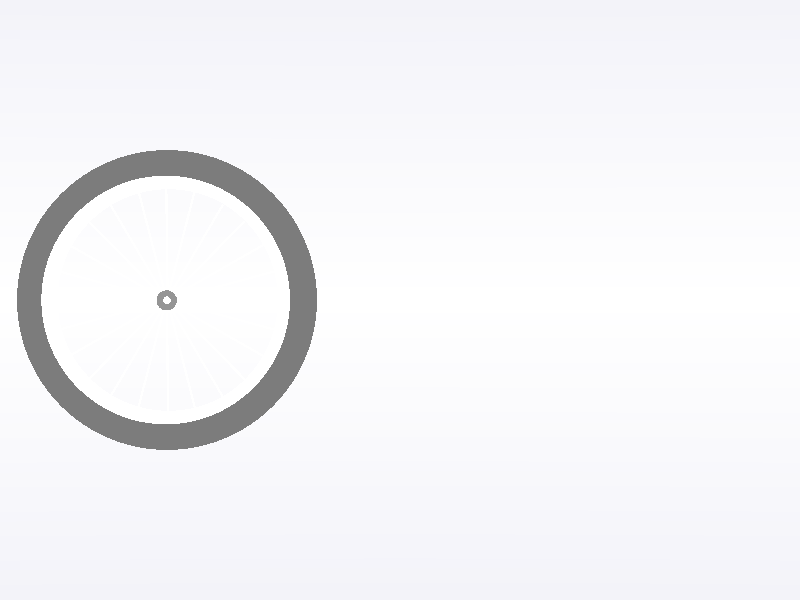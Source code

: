  // PoVRay 3.7 Scene File " ... .pov"
// author:  ...
// date:    ...
//------------------------------------------------------------------------
#version 3.7;
global_settings{ assumed_gamma 1.0 }
#default{ finish{ ambient 0.1 diffuse 0.9 }} 
//------------------------------------------------------------------------
#include "colors.inc"
#include "textures.inc"
#include "glass.inc"
#include "metals.inc"
#include "golds.inc"
#include "stones.inc"
#include "woods.inc"
#include "shapes.inc"
#include "shapes2.inc"
#include "functions.inc"
#include "math.inc"
#include "transforms.inc"


#declare Camera_centro_roda_dianteira = camera {angle 15     
                            location  <-1.5, 0.8 , 15>
                            right    -x*image_width/image_height
                            look_at   <-1.5 , 0.8 , 0.0>}
                            
                            
                            
                                                         
                   
camera{Camera_centro_roda_dianteira  }
//------------------------------------------------------------------------
// sun -------------------------------------------------------------------
light_source{<1500,2500, 2500> color White}
// sky -------------------------------------------------------------------
sky_sphere{ pigment{ gradient <0,1,0>
                     color_map{ [0   color rgb<1,1,1>         ]//White
                                [0.4 color rgb<0.14,0.14,0.56>]//~Navy
                                [0.6 color rgb<0.14,0.14,0.56>]//~Navy
                                [1.0 color rgb<1,1,1>         ]//White
                              }
                     scale 2 }
           } // end of sky_sphere 
//------------------------------------------------------------------------




// ground -----------------------------------------------------------------
//---------------------------------<<< settings of squared plane dimensions
#declare RasterScale = 1.0;
#declare RasterHalfLine  = 0.035;  
#declare RasterHalfLineZ = 0.035; 
//-------------------------------------------------------------------------
#macro Raster(RScale, HLine) 
       pigment{ gradient x scale RScale
                color_map{[0.000   color rgbt<1,1,1,0>*0.6]
                          [0+HLine color rgbt<1,1,1,0>*0.6]
                          [0+HLine color rgbt<1,1,1,1>]
                          [1-HLine color rgbt<1,1,1,1>]
                          [1-HLine color rgbt<1,1,1,0>*0.6]
                          [1.000   color rgbt<1,1,1,0>*0.6]} }
 #end// of Raster(RScale, HLine)-macro                
                 
                 
                 
#declare cor_roda = pigment {color rgb<1.1,1.1,1.1>};
#declare finish_roda = finish {
                            ambient 0.1
                            diffuse 1
                            reflection 0.002
                            specular 0.2 
                            metallic
                         }    
                         
#declare cor_central_roda = pigment {color rgb<0.3,0.3,0.3>};

#declare roda_dianteira = union { 
         union{ 
            // Roda       
            difference{
                 cylinder {
                    <0.4, 0.8, -0.09>,    // Ponto inicial
                    <0.4, 0.8, 0.09>,  // Ponto final
                    0.61       // Raio
                    texture {
                        pigment { cor_roda } 
                        finish { finish_roda}
                    }
                }
                  
                  
                  cylinder {
                    <0.4, 0.8, -0.095>,    // Ponto inicial
                    <0.4, 0.8, 0.095>,  // Ponto final
                    0.55       // Raio
                    texture {
                        pigment { cor_roda} 
                        finish { finish_roda}
                    }
                }
            
            } 
                   
           
                                                                                            
                     
            //Aros roda dianteira
            union { 
                union{ 
                // Central roda dianteira
                   torus {
                    0.035, 0.015
                    texture {
                            pigment { cor_central_roda }
                            finish {
                                ambient 0.1
                                diffuse 0.2
                                reflection 0.0009 
                            }
                        }
                        scale <1,1,1> rotate<90,0,0>
                    }
                    
                      scale<0,0,0.4>
                      translate <0.398,0.798,0> 
                
                    }
                     union{ 
                // Central roda dianteira
                   torus {
                    0.035, 0.015
                    texture {
                            pigment { cor_central_roda }
                            finish {
                                ambient 0.1
                                diffuse 0.2
                                reflection 0.0009 
                            }
                        }
                        scale <1,1,1> rotate<90,0,0>
                    }
                    
                      scale<0,0,0.4>
                      translate <0.398,0.798,-0.03> 
                
                    }
            }
            
         
         #declare grossura_aros = 0.0055;
         #declare ini_pares = 0.0;
         #declare fim_pares = -0.06;
         #declare ini_impar = -0.03;
         #declare fim_impar = 0.055;

        //Aros roda dianteira
        union {
        
              
            union{ 
                cylinder {<0.35, 0.8, ini_impar>, <-0.15, 0.8, fim_impar>,grossura_aros texture {pigment { cor_roda } finish { finish_roda}}} 
                cylinder {<0.45, 0.8, ini_pares>, <0.95, 0.8, fim_pares>,grossura_aros texture {pigment { cor_roda } finish { finish_roda}}}
                cylinder {<0.40, 0.85, ini_impar>, <0.40, 1.39, fim_impar>,grossura_aros texture {pigment { cor_roda } finish { finish_roda}}}
                cylinder {<0.40, 0.75, ini_pares>, <0.40, 0.25, fim_pares>,grossura_aros texture {pigment { cor_roda } finish { finish_roda}}}
            }
            
             union{ 
                cylinder {<0.35, 0.8, ini_pares>, <-0.15, 0.8, fim_pares>,grossura_aros texture {pigment { cor_roda } finish { finish_roda}}}
                cylinder { <0.45, 0.8, ini_impar>, <0.95, 0.8, fim_impar>,grossura_aros texture {pigment { cor_roda } finish { finish_roda}}}
                cylinder {<0.40, 0.85, ini_pares>, <0.40, 1.39, fim_pares>,grossura_aros texture {pigment { cor_roda } finish { finish_roda}}}
                cylinder {<0.40, 0.75, ini_impar>, <0.40, 0.25, fim_impar>,grossura_aros texture {pigment { cor_roda } finish { finish_roda}}}
                rotate <0,0,15>   translate <0.220,-0.0785,0>
            }
            
            union{   
                cylinder {<0.35, 0.8, ini_impar>, <-0.15, 0.8, fim_impar>,grossura_aros texture {pigment { cor_roda } finish { finish_roda}}}
                cylinder { <0.45, 0.8, ini_pares>, <0.95, 0.8, fim_pares>,grossura_aros texture {pigment { cor_roda } finish { finish_roda}}}
                cylinder {<0.40, 0.85, ini_impar>, <0.40, 1.39, fim_impar>,grossura_aros texture {pigment { cor_roda } finish { finish_roda}}}
                cylinder {<0.40, 0.75, ini_pares>, <0.40, 0.25, fim_pares>,grossura_aros texture {pigment { cor_roda } finish { finish_roda}}}
                rotate <0,0,30>   translate <0.45,-0.095,0>
            }
            
            union{   
                cylinder {<0.35, 0.8, ini_pares>, <-0.15, 0.8, fim_pares>,grossura_aros texture {pigment { cor_roda } finish { finish_roda}}}
                cylinder { <0.45, 0.8, ini_impar>, <0.95, 0.8, fim_impar>,grossura_aros texture {pigment { cor_roda } finish { finish_roda}}}
                cylinder {<0.40, 0.85, ini_pares>, <0.40, 1.39, fim_pares>,grossura_aros texture {pigment { cor_roda } finish { finish_roda}}}
                cylinder {<0.40, 0.75, ini_impar>, <0.40, 0.25, fim_impar>,grossura_aros texture {pigment { cor_roda } finish { finish_roda}}}
                rotate <0,0,45>   translate <0.68,-0.05,0>
            }
            
            
            union{ 
                cylinder {<0.35, 0.8, ini_impar>, <-0.15, 0.8, fim_impar>,grossura_aros texture {pigment { cor_roda } finish { finish_roda}}}
                cylinder { <0.45, 0.8, ini_pares>, <0.95, 0.8, fim_pares>,grossura_aros texture {pigment { cor_roda } finish { finish_roda}}}
                cylinder {<0.40, 0.85, ini_impar>, <0.40, 1.39, fim_impar>,grossura_aros texture {pigment { cor_roda } finish { finish_roda}}}
                cylinder {<0.40, 0.75, ini_pares>, <0.40, 0.25, fim_pares>,grossura_aros texture {pigment { cor_roda } finish { finish_roda}}}
                rotate <0,0,60>   translate <0.89,0.05,0>
            }
            
            union{   
                cylinder {<0.35, 0.8, ini_pares>, <-0.15, 0.8, fim_pares>,grossura_aros texture {pigment { cor_roda } finish { finish_roda}}} 
                cylinder { <0.45, 0.8, ini_impar>, <0.95, 0.8, fim_impar>,grossura_aros texture {pigment { cor_roda } finish { finish_roda}}}
                cylinder {<0.40, 0.85, ini_pares>, <0.40, 1.39, fim_pares>,grossura_aros texture {pigment { cor_roda } finish { finish_roda}}} 
                cylinder {<0.40, 0.75, ini_impar>, <0.40, 0.25, fim_impar>,grossura_aros texture {pigment { cor_roda } finish { finish_roda}}}
                rotate <0,0,75>   translate <1.065,0.205,0>
            }
                  
             
        
        } 
            translate <-0.40,-0.80,0> 
            
            
            
           }  
            // Pneu dianteiro        
        torus {
            0.35, 0.05
            texture {
                pigment { color rgb<0.2,0.2,0.2> }
                finish {
                    ambient 0.1
                    diffuse 0.2
                    reflection 0.0009 
                }
                
            }
            scale <1.85,1.85,1.85> rotate <90,0,0>
        } 
        
        
        
        
        translate <-2.65,0.80,0>
            
}



   roda_dianteira
